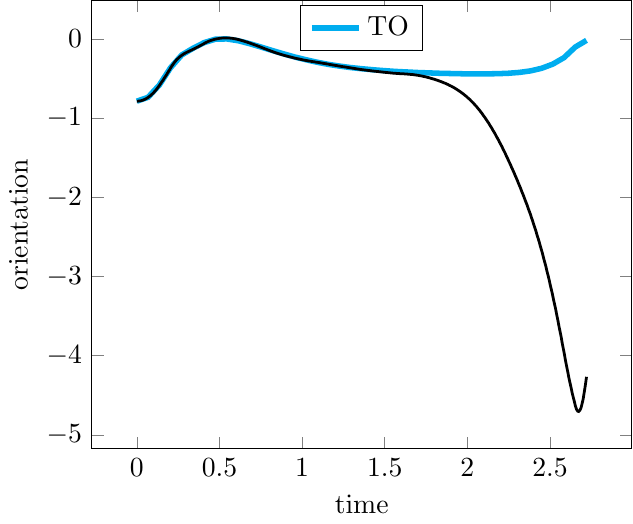 \documentclass[tikz]{standalone}
\usepackage{pgfplots}
\pgfplotsset{compat=newest}
\pgfplotsset{every axis legend/.append style={%
cells={anchor=west}}
}
\usetikzlibrary{arrows}
\tikzset{>=stealth'}

\begin{document}
\begin{tikzpicture}[]
\begin{axis}[
  legend style = {{at={(0.5,0.99)},anchor=north}},
  ylabel = {orientation},
  axis equal image = {false},
  xlabel = {time},
  hide axis = {false}
]

\addplot+[
  mark = {none},
  color=cyan, line width = 2pt
] coordinates {
  (0.0, -0.785)
  (0.068, -0.736)
  (0.136, -0.582)
  (0.204, -0.363)
  (0.272, -0.201)
  (0.34, -0.117)
  (0.408, -0.045)
  (0.476, -0.002)
  (0.544, 0.001)
  (0.612, -0.021)
  (0.68, -0.057)
  (0.748, -0.099)
  (0.816, -0.143)
  (0.884, -0.185)
  (0.952, -0.225)
  (1.02, -0.26)
  (1.088, -0.292)
  (1.156, -0.319)
  (1.224, -0.341)
  (1.292, -0.36)
  (1.36, -0.375)
  (1.428, -0.388)
  (1.496, -0.399)
  (1.564, -0.409)
  (1.632, -0.416)
  (1.7, -0.423)
  (1.769, -0.428)
  (1.837, -0.433)
  (1.905, -0.436)
  (1.973, -0.439)
  (2.041, -0.44)
  (2.109, -0.44)
  (2.177, -0.438)
  (2.245, -0.433)
  (2.313, -0.422)
  (2.381, -0.403)
  (2.449, -0.37)
  (2.517, -0.317)
  (2.585, -0.235)
  (2.653, -0.101)
  (2.721, -0.017)
};

\addplot+[
  mark = {none},
  color=black, line width = 1pt
] coordinates {
  (0.0, -0.785)
  (0.007, -0.785)
  (0.013, -0.783)
  (0.02, -0.781)
  (0.027, -0.778)
  (0.033, -0.774)
  (0.04, -0.769)
  (0.047, -0.763)
  (0.053, -0.756)
  (0.06, -0.749)
  (0.067, -0.74)
  (0.073, -0.73)
  (0.08, -0.72)
  (0.086, -0.708)
  (0.093, -0.695)
  (0.1, -0.682)
  (0.106, -0.667)
  (0.113, -0.651)
  (0.12, -0.634)
  (0.126, -0.616)
  (0.133, -0.597)
  (0.14, -0.577)
  (0.146, -0.557)
  (0.153, -0.536)
  (0.16, -0.515)
  (0.166, -0.494)
  (0.173, -0.473)
  (0.18, -0.451)
  (0.186, -0.429)
  (0.193, -0.406)
  (0.2, -0.383)
  (0.206, -0.36)
  (0.213, -0.338)
  (0.22, -0.318)
  (0.226, -0.299)
  (0.233, -0.282)
  (0.239, -0.266)
  (0.246, -0.252)
  (0.253, -0.238)
  (0.259, -0.226)
  (0.266, -0.215)
  (0.273, -0.204)
  (0.279, -0.195)
  (0.286, -0.186)
  (0.293, -0.178)
  (0.299, -0.171)
  (0.306, -0.164)
  (0.313, -0.157)
  (0.319, -0.151)
  (0.326, -0.144)
  (0.333, -0.138)
  (0.339, -0.131)
  (0.346, -0.124)
  (0.353, -0.117)
  (0.359, -0.11)
  (0.366, -0.103)
  (0.373, -0.096)
  (0.379, -0.089)
  (0.386, -0.081)
  (0.392, -0.074)
  (0.399, -0.067)
  (0.406, -0.059)
  (0.412, -0.051)
  (0.419, -0.044)
  (0.426, -0.037)
  (0.432, -0.031)
  (0.439, -0.025)
  (0.446, -0.02)
  (0.452, -0.015)
  (0.459, -0.011)
  (0.466, -0.007)
  (0.472, -0.003)
  (0.479, -1.257e-5)
  (0.486, 0.003)
  (0.492, 0.005)
  (0.499, 0.008)
  (0.506, 0.01)
  (0.512, 0.011)
  (0.519, 0.013)
  (0.526, 0.014)
  (0.532, 0.014)
  (0.539, 0.014)
  (0.545, 0.014)
  (0.552, 0.013)
  (0.559, 0.012)
  (0.565, 0.011)
  (0.572, 0.01)
  (0.579, 0.008)
  (0.585, 0.006)
  (0.592, 0.003)
  (0.599, 0.001)
  (0.605, -0.002)
  (0.612, -0.006)
  (0.619, -0.009)
  (0.625, -0.013)
  (0.632, -0.017)
  (0.639, -0.021)
  (0.645, -0.025)
  (0.652, -0.029)
  (0.659, -0.034)
  (0.665, -0.038)
  (0.672, -0.043)
  (0.679, -0.047)
  (0.685, -0.052)
  (0.692, -0.057)
  (0.698, -0.062)
  (0.705, -0.067)
  (0.712, -0.072)
  (0.718, -0.077)
  (0.725, -0.082)
  (0.732, -0.088)
  (0.738, -0.093)
  (0.745, -0.098)
  (0.752, -0.104)
  (0.758, -0.109)
  (0.765, -0.115)
  (0.772, -0.12)
  (0.778, -0.126)
  (0.785, -0.131)
  (0.792, -0.136)
  (0.798, -0.142)
  (0.805, -0.147)
  (0.812, -0.152)
  (0.818, -0.157)
  (0.825, -0.162)
  (0.832, -0.167)
  (0.838, -0.172)
  (0.845, -0.177)
  (0.851, -0.181)
  (0.858, -0.185)
  (0.865, -0.189)
  (0.871, -0.194)
  (0.878, -0.198)
  (0.885, -0.202)
  (0.891, -0.206)
  (0.898, -0.21)
  (0.905, -0.214)
  (0.911, -0.217)
  (0.918, -0.221)
  (0.925, -0.224)
  (0.931, -0.228)
  (0.938, -0.231)
  (0.945, -0.235)
  (0.951, -0.238)
  (0.958, -0.242)
  (0.965, -0.245)
  (0.971, -0.248)
  (0.978, -0.251)
  (0.985, -0.254)
  (0.991, -0.257)
  (0.998, -0.26)
  (1.005, -0.263)
  (1.011, -0.266)
  (1.018, -0.268)
  (1.024, -0.271)
  (1.031, -0.273)
  (1.038, -0.276)
  (1.044, -0.278)
  (1.051, -0.28)
  (1.058, -0.283)
  (1.064, -0.285)
  (1.071, -0.287)
  (1.078, -0.289)
  (1.084, -0.292)
  (1.091, -0.294)
  (1.098, -0.296)
  (1.104, -0.298)
  (1.111, -0.301)
  (1.118, -0.303)
  (1.124, -0.305)
  (1.131, -0.308)
  (1.138, -0.31)
  (1.144, -0.312)
  (1.151, -0.315)
  (1.158, -0.317)
  (1.164, -0.32)
  (1.171, -0.322)
  (1.177, -0.325)
  (1.184, -0.327)
  (1.191, -0.329)
  (1.197, -0.332)
  (1.204, -0.334)
  (1.211, -0.336)
  (1.217, -0.339)
  (1.224, -0.341)
  (1.231, -0.343)
  (1.237, -0.346)
  (1.244, -0.348)
  (1.251, -0.35)
  (1.257, -0.352)
  (1.264, -0.354)
  (1.271, -0.357)
  (1.277, -0.359)
  (1.284, -0.361)
  (1.291, -0.363)
  (1.297, -0.365)
  (1.304, -0.368)
  (1.311, -0.37)
  (1.317, -0.372)
  (1.324, -0.374)
  (1.33, -0.376)
  (1.337, -0.379)
  (1.344, -0.381)
  (1.35, -0.383)
  (1.357, -0.385)
  (1.364, -0.387)
  (1.37, -0.389)
  (1.377, -0.39)
  (1.384, -0.392)
  (1.39, -0.394)
  (1.397, -0.396)
  (1.404, -0.398)
  (1.41, -0.399)
  (1.417, -0.401)
  (1.424, -0.403)
  (1.43, -0.404)
  (1.437, -0.406)
  (1.444, -0.407)
  (1.45, -0.409)
  (1.457, -0.41)
  (1.464, -0.412)
  (1.47, -0.414)
  (1.477, -0.415)
  (1.483, -0.417)
  (1.49, -0.418)
  (1.497, -0.42)
  (1.503, -0.421)
  (1.51, -0.423)
  (1.517, -0.424)
  (1.523, -0.425)
  (1.53, -0.427)
  (1.537, -0.428)
  (1.543, -0.429)
  (1.55, -0.431)
  (1.557, -0.432)
  (1.563, -0.433)
  (1.57, -0.434)
  (1.577, -0.435)
  (1.583, -0.436)
  (1.59, -0.437)
  (1.597, -0.438)
  (1.603, -0.438)
  (1.61, -0.439)
  (1.617, -0.44)
  (1.623, -0.441)
  (1.63, -0.442)
  (1.636, -0.443)
  (1.643, -0.444)
  (1.65, -0.445)
  (1.656, -0.447)
  (1.663, -0.448)
  (1.67, -0.449)
  (1.676, -0.451)
  (1.683, -0.453)
  (1.69, -0.455)
  (1.696, -0.457)
  (1.703, -0.459)
  (1.71, -0.462)
  (1.716, -0.464)
  (1.723, -0.467)
  (1.73, -0.47)
  (1.736, -0.473)
  (1.743, -0.476)
  (1.75, -0.479)
  (1.756, -0.483)
  (1.763, -0.486)
  (1.77, -0.49)
  (1.776, -0.494)
  (1.783, -0.498)
  (1.789, -0.502)
  (1.796, -0.506)
  (1.803, -0.51)
  (1.809, -0.515)
  (1.816, -0.519)
  (1.823, -0.524)
  (1.829, -0.529)
  (1.836, -0.534)
  (1.843, -0.539)
  (1.849, -0.545)
  (1.856, -0.551)
  (1.863, -0.556)
  (1.869, -0.562)
  (1.876, -0.569)
  (1.883, -0.575)
  (1.889, -0.582)
  (1.896, -0.589)
  (1.903, -0.596)
  (1.909, -0.603)
  (1.916, -0.611)
  (1.923, -0.619)
  (1.929, -0.627)
  (1.936, -0.636)
  (1.942, -0.645)
  (1.949, -0.654)
  (1.956, -0.664)
  (1.962, -0.673)
  (1.969, -0.684)
  (1.976, -0.694)
  (1.982, -0.705)
  (1.989, -0.717)
  (1.996, -0.728)
  (2.002, -0.741)
  (2.009, -0.753)
  (2.016, -0.766)
  (2.022, -0.78)
  (2.029, -0.794)
  (2.036, -0.808)
  (2.042, -0.823)
  (2.049, -0.839)
  (2.056, -0.854)
  (2.062, -0.871)
  (2.069, -0.888)
  (2.076, -0.905)
  (2.082, -0.923)
  (2.089, -0.941)
  (2.095, -0.96)
  (2.102, -0.98)
  (2.109, -1.0)
  (2.115, -1.02)
  (2.122, -1.041)
  (2.129, -1.062)
  (2.135, -1.084)
  (2.142, -1.107)
  (2.149, -1.13)
  (2.155, -1.153)
  (2.162, -1.177)
  (2.169, -1.202)
  (2.175, -1.227)
  (2.182, -1.252)
  (2.189, -1.278)
  (2.195, -1.305)
  (2.202, -1.331)
  (2.209, -1.358)
  (2.215, -1.386)
  (2.222, -1.414)
  (2.229, -1.443)
  (2.235, -1.472)
  (2.242, -1.501)
  (2.248, -1.531)
  (2.255, -1.561)
  (2.262, -1.592)
  (2.268, -1.623)
  (2.275, -1.654)
  (2.282, -1.686)
  (2.288, -1.717)
  (2.295, -1.75)
  (2.302, -1.783)
  (2.308, -1.816)
  (2.315, -1.85)
  (2.322, -1.884)
  (2.328, -1.919)
  (2.335, -1.954)
  (2.342, -1.99)
  (2.348, -2.026)
  (2.355, -2.063)
  (2.362, -2.1)
  (2.368, -2.138)
  (2.375, -2.177)
  (2.382, -2.216)
  (2.388, -2.256)
  (2.395, -2.297)
  (2.401, -2.339)
  (2.408, -2.382)
  (2.415, -2.426)
  (2.421, -2.471)
  (2.428, -2.517)
  (2.435, -2.564)
  (2.441, -2.612)
  (2.448, -2.661)
  (2.455, -2.712)
  (2.461, -2.764)
  (2.468, -2.817)
  (2.475, -2.871)
  (2.481, -2.926)
  (2.488, -2.983)
  (2.495, -3.042)
  (2.501, -3.101)
  (2.508, -3.162)
  (2.515, -3.224)
  (2.521, -3.288)
  (2.528, -3.352)
  (2.535, -3.419)
  (2.541, -3.486)
  (2.548, -3.555)
  (2.554, -3.624)
  (2.561, -3.695)
  (2.568, -3.767)
  (2.574, -3.841)
  (2.581, -3.915)
  (2.588, -3.99)
  (2.594, -4.064)
  (2.601, -4.137)
  (2.608, -4.208)
  (2.614, -4.276)
  (2.621, -4.342)
  (2.628, -4.406)
  (2.634, -4.468)
  (2.641, -4.527)
  (2.648, -4.583)
  (2.654, -4.637)
  (2.661, -4.679)
  (2.668, -4.701)
  (2.674, -4.704)
  (2.681, -4.688)
  (2.688, -4.656)
  (2.694, -4.607)
  (2.701, -4.543)
  (2.707, -4.464)
  (2.714, -4.371)
  (2.721, -4.266)
};

\legend{{}{TO}, }
\end{axis}
\end{tikzpicture}

\end{document}
